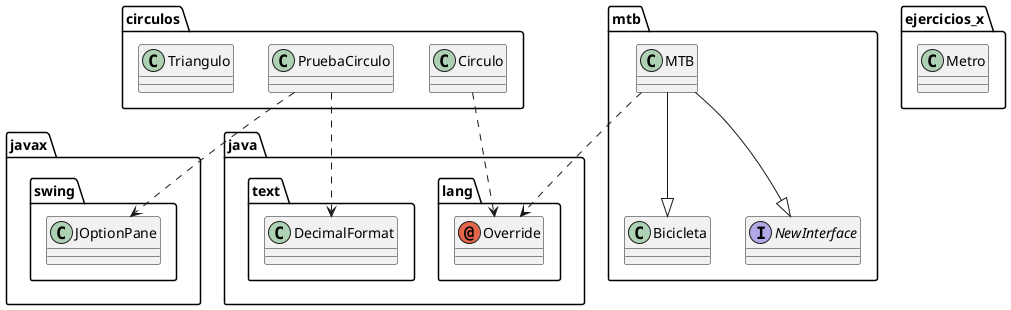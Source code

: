 @startuml
annotation java.lang.Override
class circulos.Circulo
class circulos.PruebaCirculo
class circulos.Triangulo
class ejercicios_x.Metro
class java.text.DecimalFormat
class javax.swing.JOptionPane
class mtb.Bicicleta
class mtb.MTB
interface mtb.NewInterface
circulos.Circulo ..> java.lang.Override
circulos.PruebaCirculo ..> java.text.DecimalFormat
circulos.PruebaCirculo ..> javax.swing.JOptionPane
mtb.MTB ..> java.lang.Override
mtb.MTB --|> mtb.Bicicleta
mtb.MTB --|> mtb.NewInterface
@enduml